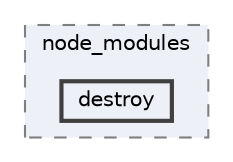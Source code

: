 digraph "pkiclassroomrescheduler/src/main/frontend/node_modules/destroy"
{
 // LATEX_PDF_SIZE
  bgcolor="transparent";
  edge [fontname=Helvetica,fontsize=10,labelfontname=Helvetica,labelfontsize=10];
  node [fontname=Helvetica,fontsize=10,shape=box,height=0.2,width=0.4];
  compound=true
  subgraph clusterdir_72953eda66ccb3a2722c28e1c3e6c23b {
    graph [ bgcolor="#edf0f7", pencolor="grey50", label="node_modules", fontname=Helvetica,fontsize=10 style="filled,dashed", URL="dir_72953eda66ccb3a2722c28e1c3e6c23b.html",tooltip=""]
  dir_c690e96ff313d5846d75f95505fa7fe7 [label="destroy", fillcolor="#edf0f7", color="grey25", style="filled,bold", URL="dir_c690e96ff313d5846d75f95505fa7fe7.html",tooltip=""];
  }
}
